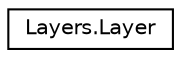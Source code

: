 digraph "Graphe hiérarchique des classes"
{
 // LATEX_PDF_SIZE
  edge [fontname="Helvetica",fontsize="10",labelfontname="Helvetica",labelfontsize="10"];
  node [fontname="Helvetica",fontsize="10",shape=record];
  rankdir="LR";
  Node0 [label="Layers.Layer",height=0.2,width=0.4,color="black", fillcolor="white", style="filled",URL="$classLayers_1_1Layer.html",tooltip="Représente une couche contenant plusieurs formes."];
}
